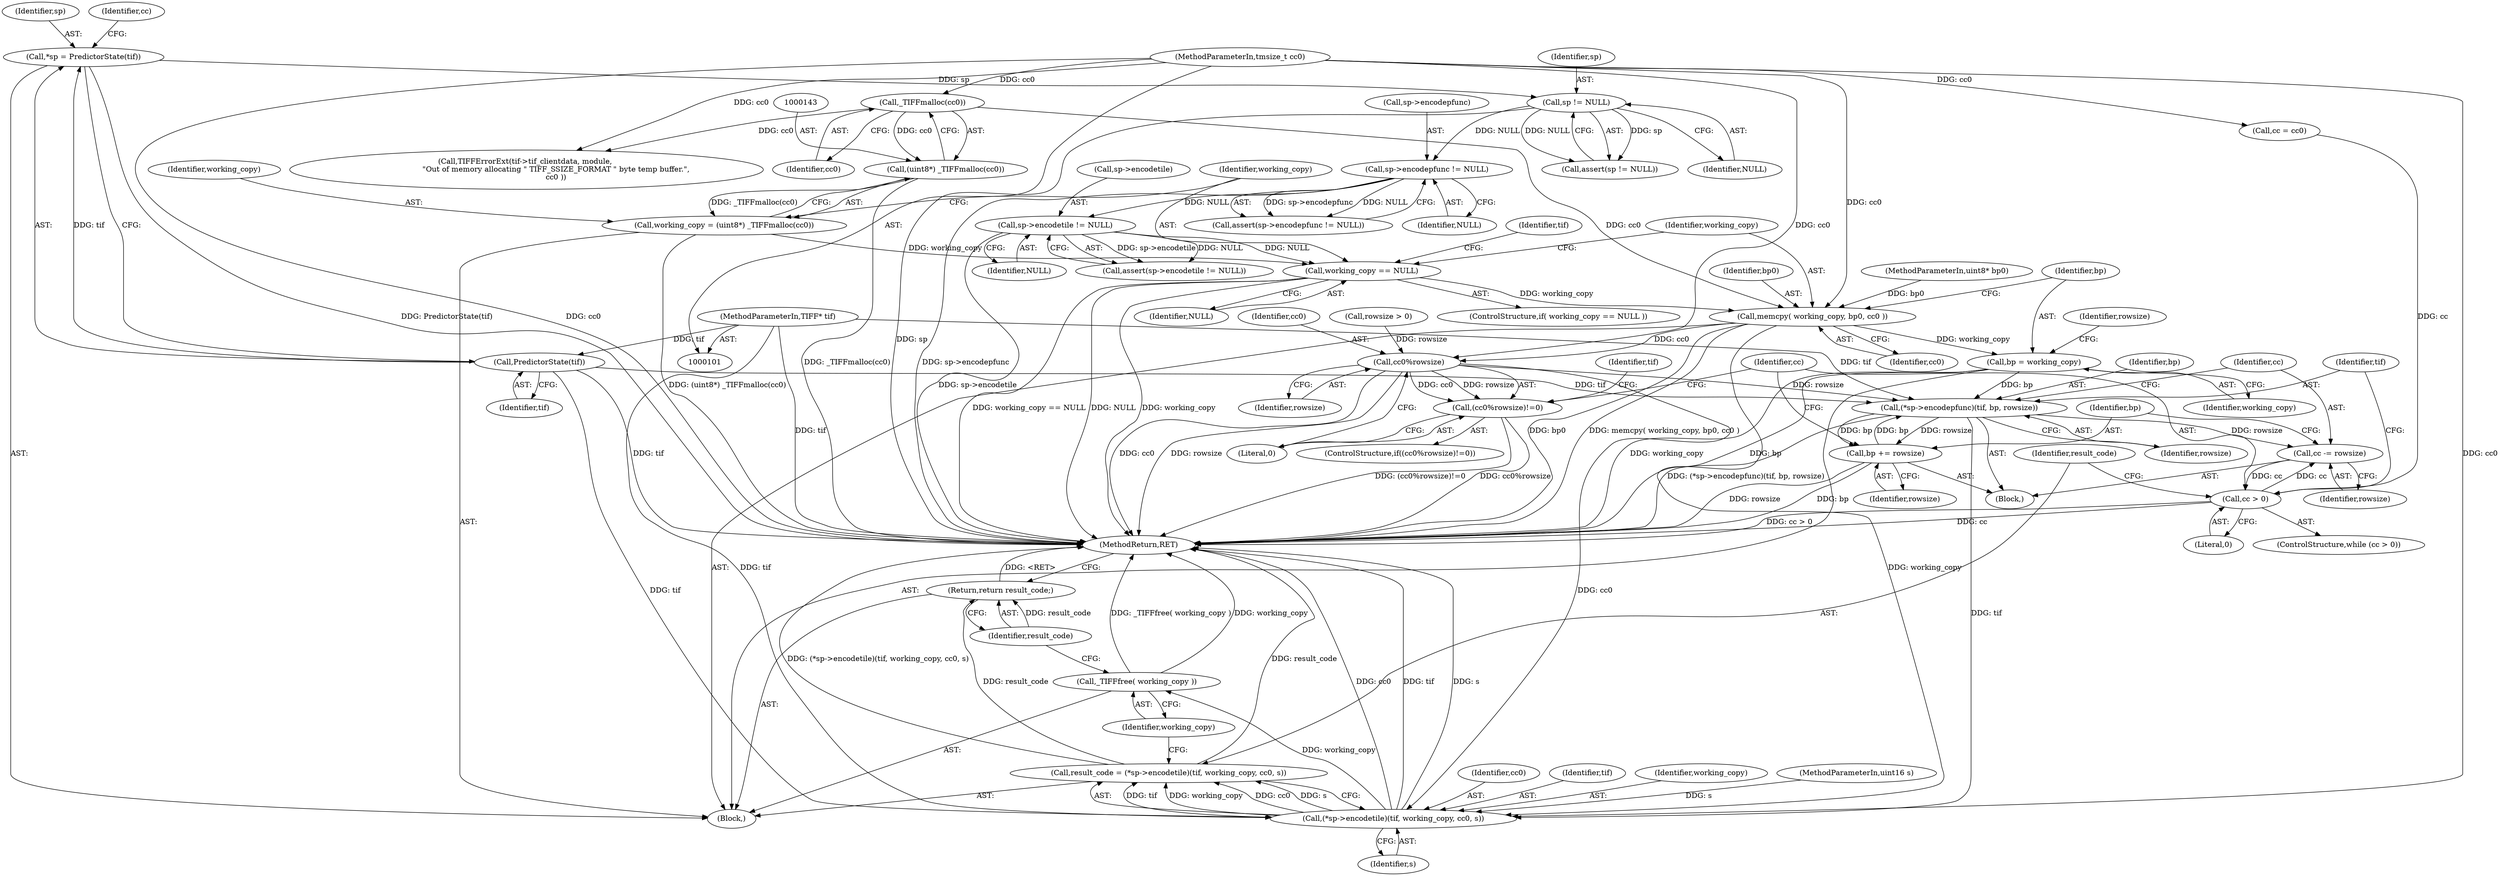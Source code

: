 digraph "0_libtiff_3ca657a8793dd011bf869695d72ad31c779c3cc1_2@API" {
"1000147" [label="(Call,working_copy == NULL)"];
"1000140" [label="(Call,working_copy = (uint8*) _TIFFmalloc(cc0))"];
"1000142" [label="(Call,(uint8*) _TIFFmalloc(cc0))"];
"1000144" [label="(Call,_TIFFmalloc(cc0))"];
"1000104" [label="(MethodParameterIn,tmsize_t cc0)"];
"1000135" [label="(Call,sp->encodetile != NULL)"];
"1000129" [label="(Call,sp->encodepfunc != NULL)"];
"1000125" [label="(Call,sp != NULL)"];
"1000112" [label="(Call,*sp = PredictorState(tif))"];
"1000114" [label="(Call,PredictorState(tif))"];
"1000102" [label="(MethodParameterIn,TIFF* tif)"];
"1000160" [label="(Call,memcpy( working_copy, bp0, cc0 ))"];
"1000164" [label="(Call,bp = working_copy)"];
"1000197" [label="(Call,(*sp->encodepfunc)(tif, bp, rowsize))"];
"1000201" [label="(Call,cc -= rowsize)"];
"1000193" [label="(Call,cc > 0)"];
"1000204" [label="(Call,bp += rowsize)"];
"1000209" [label="(Call,(*sp->encodetile)(tif, working_copy, cc0, s))"];
"1000207" [label="(Call,result_code = (*sp->encodetile)(tif, working_copy, cc0, s))"];
"1000216" [label="(Return,return result_code;)"];
"1000214" [label="(Call,_TIFFfree( working_copy ))"];
"1000178" [label="(Call,cc0%rowsize)"];
"1000177" [label="(Call,(cc0%rowsize)!=0)"];
"1000180" [label="(Identifier,rowsize)"];
"1000114" [label="(Call,PredictorState(tif))"];
"1000201" [label="(Call,cc -= rowsize)"];
"1000134" [label="(Call,assert(sp->encodetile != NULL))"];
"1000160" [label="(Call,memcpy( working_copy, bp0, cc0 ))"];
"1000166" [label="(Identifier,working_copy)"];
"1000148" [label="(Identifier,working_copy)"];
"1000136" [label="(Call,sp->encodetile)"];
"1000179" [label="(Identifier,cc0)"];
"1000146" [label="(ControlStructure,if( working_copy == NULL ))"];
"1000151" [label="(Call,TIFFErrorExt(tif->tif_clientdata, module, \n                         \"Out of memory allocating \" TIFF_SSIZE_FORMAT \" byte temp buffer.\",\n                         cc0 ))"];
"1000213" [label="(Identifier,s)"];
"1000214" [label="(Call,_TIFFfree( working_copy ))"];
"1000217" [label="(Identifier,result_code)"];
"1000113" [label="(Identifier,sp)"];
"1000125" [label="(Call,sp != NULL)"];
"1000216" [label="(Return,return result_code;)"];
"1000104" [label="(MethodParameterIn,tmsize_t cc0)"];
"1000133" [label="(Identifier,NULL)"];
"1000145" [label="(Identifier,cc0)"];
"1000165" [label="(Identifier,bp)"];
"1000193" [label="(Call,cc > 0)"];
"1000206" [label="(Identifier,rowsize)"];
"1000178" [label="(Call,cc0%rowsize)"];
"1000204" [label="(Call,bp += rowsize)"];
"1000161" [label="(Identifier,working_copy)"];
"1000215" [label="(Identifier,working_copy)"];
"1000199" [label="(Identifier,bp)"];
"1000144" [label="(Call,_TIFFmalloc(cc0))"];
"1000127" [label="(Identifier,NULL)"];
"1000115" [label="(Identifier,tif)"];
"1000196" [label="(Block,)"];
"1000212" [label="(Identifier,cc0)"];
"1000177" [label="(Call,(cc0%rowsize)!=0)"];
"1000181" [label="(Literal,0)"];
"1000142" [label="(Call,(uint8*) _TIFFmalloc(cc0))"];
"1000209" [label="(Call,(*sp->encodetile)(tif, working_copy, cc0, s))"];
"1000124" [label="(Call,assert(sp != NULL))"];
"1000200" [label="(Identifier,rowsize)"];
"1000198" [label="(Identifier,tif)"];
"1000164" [label="(Call,bp = working_copy)"];
"1000195" [label="(Literal,0)"];
"1000163" [label="(Identifier,cc0)"];
"1000112" [label="(Call,*sp = PredictorState(tif))"];
"1000103" [label="(MethodParameterIn,uint8* bp0)"];
"1000207" [label="(Call,result_code = (*sp->encodetile)(tif, working_copy, cc0, s))"];
"1000147" [label="(Call,working_copy == NULL)"];
"1000185" [label="(Identifier,tif)"];
"1000203" [label="(Identifier,rowsize)"];
"1000194" [label="(Identifier,cc)"];
"1000208" [label="(Identifier,result_code)"];
"1000176" [label="(ControlStructure,if((cc0%rowsize)!=0))"];
"1000118" [label="(Call,cc = cc0)"];
"1000192" [label="(ControlStructure,while (cc > 0))"];
"1000205" [label="(Identifier,bp)"];
"1000140" [label="(Call,working_copy = (uint8*) _TIFFmalloc(cc0))"];
"1000173" [label="(Call,rowsize > 0)"];
"1000141" [label="(Identifier,working_copy)"];
"1000197" [label="(Call,(*sp->encodepfunc)(tif, bp, rowsize))"];
"1000135" [label="(Call,sp->encodetile != NULL)"];
"1000139" [label="(Identifier,NULL)"];
"1000153" [label="(Identifier,tif)"];
"1000202" [label="(Identifier,cc)"];
"1000119" [label="(Identifier,cc)"];
"1000218" [label="(MethodReturn,RET)"];
"1000129" [label="(Call,sp->encodepfunc != NULL)"];
"1000168" [label="(Identifier,rowsize)"];
"1000149" [label="(Identifier,NULL)"];
"1000162" [label="(Identifier,bp0)"];
"1000126" [label="(Identifier,sp)"];
"1000210" [label="(Identifier,tif)"];
"1000211" [label="(Identifier,working_copy)"];
"1000105" [label="(MethodParameterIn,uint16 s)"];
"1000130" [label="(Call,sp->encodepfunc)"];
"1000128" [label="(Call,assert(sp->encodepfunc != NULL))"];
"1000106" [label="(Block,)"];
"1000102" [label="(MethodParameterIn,TIFF* tif)"];
"1000147" -> "1000146"  [label="AST: "];
"1000147" -> "1000149"  [label="CFG: "];
"1000148" -> "1000147"  [label="AST: "];
"1000149" -> "1000147"  [label="AST: "];
"1000153" -> "1000147"  [label="CFG: "];
"1000161" -> "1000147"  [label="CFG: "];
"1000147" -> "1000218"  [label="DDG: NULL"];
"1000147" -> "1000218"  [label="DDG: working_copy"];
"1000147" -> "1000218"  [label="DDG: working_copy == NULL"];
"1000140" -> "1000147"  [label="DDG: working_copy"];
"1000135" -> "1000147"  [label="DDG: NULL"];
"1000147" -> "1000160"  [label="DDG: working_copy"];
"1000140" -> "1000106"  [label="AST: "];
"1000140" -> "1000142"  [label="CFG: "];
"1000141" -> "1000140"  [label="AST: "];
"1000142" -> "1000140"  [label="AST: "];
"1000148" -> "1000140"  [label="CFG: "];
"1000140" -> "1000218"  [label="DDG: (uint8*) _TIFFmalloc(cc0)"];
"1000142" -> "1000140"  [label="DDG: _TIFFmalloc(cc0)"];
"1000142" -> "1000144"  [label="CFG: "];
"1000143" -> "1000142"  [label="AST: "];
"1000144" -> "1000142"  [label="AST: "];
"1000142" -> "1000218"  [label="DDG: _TIFFmalloc(cc0)"];
"1000144" -> "1000142"  [label="DDG: cc0"];
"1000144" -> "1000145"  [label="CFG: "];
"1000145" -> "1000144"  [label="AST: "];
"1000104" -> "1000144"  [label="DDG: cc0"];
"1000144" -> "1000151"  [label="DDG: cc0"];
"1000144" -> "1000160"  [label="DDG: cc0"];
"1000104" -> "1000101"  [label="AST: "];
"1000104" -> "1000218"  [label="DDG: cc0"];
"1000104" -> "1000118"  [label="DDG: cc0"];
"1000104" -> "1000151"  [label="DDG: cc0"];
"1000104" -> "1000160"  [label="DDG: cc0"];
"1000104" -> "1000178"  [label="DDG: cc0"];
"1000104" -> "1000209"  [label="DDG: cc0"];
"1000135" -> "1000134"  [label="AST: "];
"1000135" -> "1000139"  [label="CFG: "];
"1000136" -> "1000135"  [label="AST: "];
"1000139" -> "1000135"  [label="AST: "];
"1000134" -> "1000135"  [label="CFG: "];
"1000135" -> "1000218"  [label="DDG: sp->encodetile"];
"1000135" -> "1000134"  [label="DDG: sp->encodetile"];
"1000135" -> "1000134"  [label="DDG: NULL"];
"1000129" -> "1000135"  [label="DDG: NULL"];
"1000129" -> "1000128"  [label="AST: "];
"1000129" -> "1000133"  [label="CFG: "];
"1000130" -> "1000129"  [label="AST: "];
"1000133" -> "1000129"  [label="AST: "];
"1000128" -> "1000129"  [label="CFG: "];
"1000129" -> "1000218"  [label="DDG: sp->encodepfunc"];
"1000129" -> "1000128"  [label="DDG: sp->encodepfunc"];
"1000129" -> "1000128"  [label="DDG: NULL"];
"1000125" -> "1000129"  [label="DDG: NULL"];
"1000125" -> "1000124"  [label="AST: "];
"1000125" -> "1000127"  [label="CFG: "];
"1000126" -> "1000125"  [label="AST: "];
"1000127" -> "1000125"  [label="AST: "];
"1000124" -> "1000125"  [label="CFG: "];
"1000125" -> "1000218"  [label="DDG: sp"];
"1000125" -> "1000124"  [label="DDG: sp"];
"1000125" -> "1000124"  [label="DDG: NULL"];
"1000112" -> "1000125"  [label="DDG: sp"];
"1000112" -> "1000106"  [label="AST: "];
"1000112" -> "1000114"  [label="CFG: "];
"1000113" -> "1000112"  [label="AST: "];
"1000114" -> "1000112"  [label="AST: "];
"1000119" -> "1000112"  [label="CFG: "];
"1000112" -> "1000218"  [label="DDG: PredictorState(tif)"];
"1000114" -> "1000112"  [label="DDG: tif"];
"1000114" -> "1000115"  [label="CFG: "];
"1000115" -> "1000114"  [label="AST: "];
"1000114" -> "1000218"  [label="DDG: tif"];
"1000102" -> "1000114"  [label="DDG: tif"];
"1000114" -> "1000197"  [label="DDG: tif"];
"1000114" -> "1000209"  [label="DDG: tif"];
"1000102" -> "1000101"  [label="AST: "];
"1000102" -> "1000218"  [label="DDG: tif"];
"1000102" -> "1000197"  [label="DDG: tif"];
"1000102" -> "1000209"  [label="DDG: tif"];
"1000160" -> "1000106"  [label="AST: "];
"1000160" -> "1000163"  [label="CFG: "];
"1000161" -> "1000160"  [label="AST: "];
"1000162" -> "1000160"  [label="AST: "];
"1000163" -> "1000160"  [label="AST: "];
"1000165" -> "1000160"  [label="CFG: "];
"1000160" -> "1000218"  [label="DDG: bp0"];
"1000160" -> "1000218"  [label="DDG: memcpy( working_copy, bp0, cc0 )"];
"1000103" -> "1000160"  [label="DDG: bp0"];
"1000160" -> "1000164"  [label="DDG: working_copy"];
"1000160" -> "1000178"  [label="DDG: cc0"];
"1000160" -> "1000209"  [label="DDG: working_copy"];
"1000164" -> "1000106"  [label="AST: "];
"1000164" -> "1000166"  [label="CFG: "];
"1000165" -> "1000164"  [label="AST: "];
"1000166" -> "1000164"  [label="AST: "];
"1000168" -> "1000164"  [label="CFG: "];
"1000164" -> "1000218"  [label="DDG: working_copy"];
"1000164" -> "1000218"  [label="DDG: bp"];
"1000164" -> "1000197"  [label="DDG: bp"];
"1000197" -> "1000196"  [label="AST: "];
"1000197" -> "1000200"  [label="CFG: "];
"1000198" -> "1000197"  [label="AST: "];
"1000199" -> "1000197"  [label="AST: "];
"1000200" -> "1000197"  [label="AST: "];
"1000202" -> "1000197"  [label="CFG: "];
"1000197" -> "1000218"  [label="DDG: (*sp->encodepfunc)(tif, bp, rowsize)"];
"1000204" -> "1000197"  [label="DDG: bp"];
"1000178" -> "1000197"  [label="DDG: rowsize"];
"1000197" -> "1000201"  [label="DDG: rowsize"];
"1000197" -> "1000204"  [label="DDG: rowsize"];
"1000197" -> "1000204"  [label="DDG: bp"];
"1000197" -> "1000209"  [label="DDG: tif"];
"1000201" -> "1000196"  [label="AST: "];
"1000201" -> "1000203"  [label="CFG: "];
"1000202" -> "1000201"  [label="AST: "];
"1000203" -> "1000201"  [label="AST: "];
"1000205" -> "1000201"  [label="CFG: "];
"1000201" -> "1000193"  [label="DDG: cc"];
"1000193" -> "1000201"  [label="DDG: cc"];
"1000193" -> "1000192"  [label="AST: "];
"1000193" -> "1000195"  [label="CFG: "];
"1000194" -> "1000193"  [label="AST: "];
"1000195" -> "1000193"  [label="AST: "];
"1000198" -> "1000193"  [label="CFG: "];
"1000208" -> "1000193"  [label="CFG: "];
"1000193" -> "1000218"  [label="DDG: cc"];
"1000193" -> "1000218"  [label="DDG: cc > 0"];
"1000118" -> "1000193"  [label="DDG: cc"];
"1000204" -> "1000196"  [label="AST: "];
"1000204" -> "1000206"  [label="CFG: "];
"1000205" -> "1000204"  [label="AST: "];
"1000206" -> "1000204"  [label="AST: "];
"1000194" -> "1000204"  [label="CFG: "];
"1000204" -> "1000218"  [label="DDG: rowsize"];
"1000204" -> "1000218"  [label="DDG: bp"];
"1000209" -> "1000207"  [label="AST: "];
"1000209" -> "1000213"  [label="CFG: "];
"1000210" -> "1000209"  [label="AST: "];
"1000211" -> "1000209"  [label="AST: "];
"1000212" -> "1000209"  [label="AST: "];
"1000213" -> "1000209"  [label="AST: "];
"1000207" -> "1000209"  [label="CFG: "];
"1000209" -> "1000218"  [label="DDG: cc0"];
"1000209" -> "1000218"  [label="DDG: tif"];
"1000209" -> "1000218"  [label="DDG: s"];
"1000209" -> "1000207"  [label="DDG: tif"];
"1000209" -> "1000207"  [label="DDG: working_copy"];
"1000209" -> "1000207"  [label="DDG: cc0"];
"1000209" -> "1000207"  [label="DDG: s"];
"1000178" -> "1000209"  [label="DDG: cc0"];
"1000105" -> "1000209"  [label="DDG: s"];
"1000209" -> "1000214"  [label="DDG: working_copy"];
"1000207" -> "1000106"  [label="AST: "];
"1000208" -> "1000207"  [label="AST: "];
"1000215" -> "1000207"  [label="CFG: "];
"1000207" -> "1000218"  [label="DDG: (*sp->encodetile)(tif, working_copy, cc0, s)"];
"1000207" -> "1000218"  [label="DDG: result_code"];
"1000207" -> "1000216"  [label="DDG: result_code"];
"1000216" -> "1000106"  [label="AST: "];
"1000216" -> "1000217"  [label="CFG: "];
"1000217" -> "1000216"  [label="AST: "];
"1000218" -> "1000216"  [label="CFG: "];
"1000216" -> "1000218"  [label="DDG: <RET>"];
"1000217" -> "1000216"  [label="DDG: result_code"];
"1000214" -> "1000106"  [label="AST: "];
"1000214" -> "1000215"  [label="CFG: "];
"1000215" -> "1000214"  [label="AST: "];
"1000217" -> "1000214"  [label="CFG: "];
"1000214" -> "1000218"  [label="DDG: _TIFFfree( working_copy )"];
"1000214" -> "1000218"  [label="DDG: working_copy"];
"1000178" -> "1000177"  [label="AST: "];
"1000178" -> "1000180"  [label="CFG: "];
"1000179" -> "1000178"  [label="AST: "];
"1000180" -> "1000178"  [label="AST: "];
"1000181" -> "1000178"  [label="CFG: "];
"1000178" -> "1000218"  [label="DDG: cc0"];
"1000178" -> "1000218"  [label="DDG: rowsize"];
"1000178" -> "1000177"  [label="DDG: cc0"];
"1000178" -> "1000177"  [label="DDG: rowsize"];
"1000173" -> "1000178"  [label="DDG: rowsize"];
"1000177" -> "1000176"  [label="AST: "];
"1000177" -> "1000181"  [label="CFG: "];
"1000181" -> "1000177"  [label="AST: "];
"1000185" -> "1000177"  [label="CFG: "];
"1000194" -> "1000177"  [label="CFG: "];
"1000177" -> "1000218"  [label="DDG: cc0%rowsize"];
"1000177" -> "1000218"  [label="DDG: (cc0%rowsize)!=0"];
}
